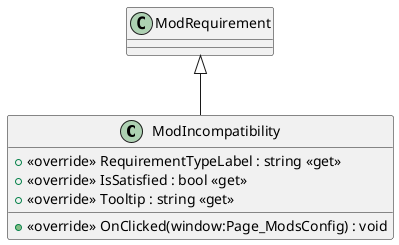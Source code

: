 @startuml
class ModIncompatibility {
    + <<override>> RequirementTypeLabel : string <<get>>
    + <<override>> IsSatisfied : bool <<get>>
    + <<override>> Tooltip : string <<get>>
    + <<override>> OnClicked(window:Page_ModsConfig) : void
}
ModRequirement <|-- ModIncompatibility
@enduml
